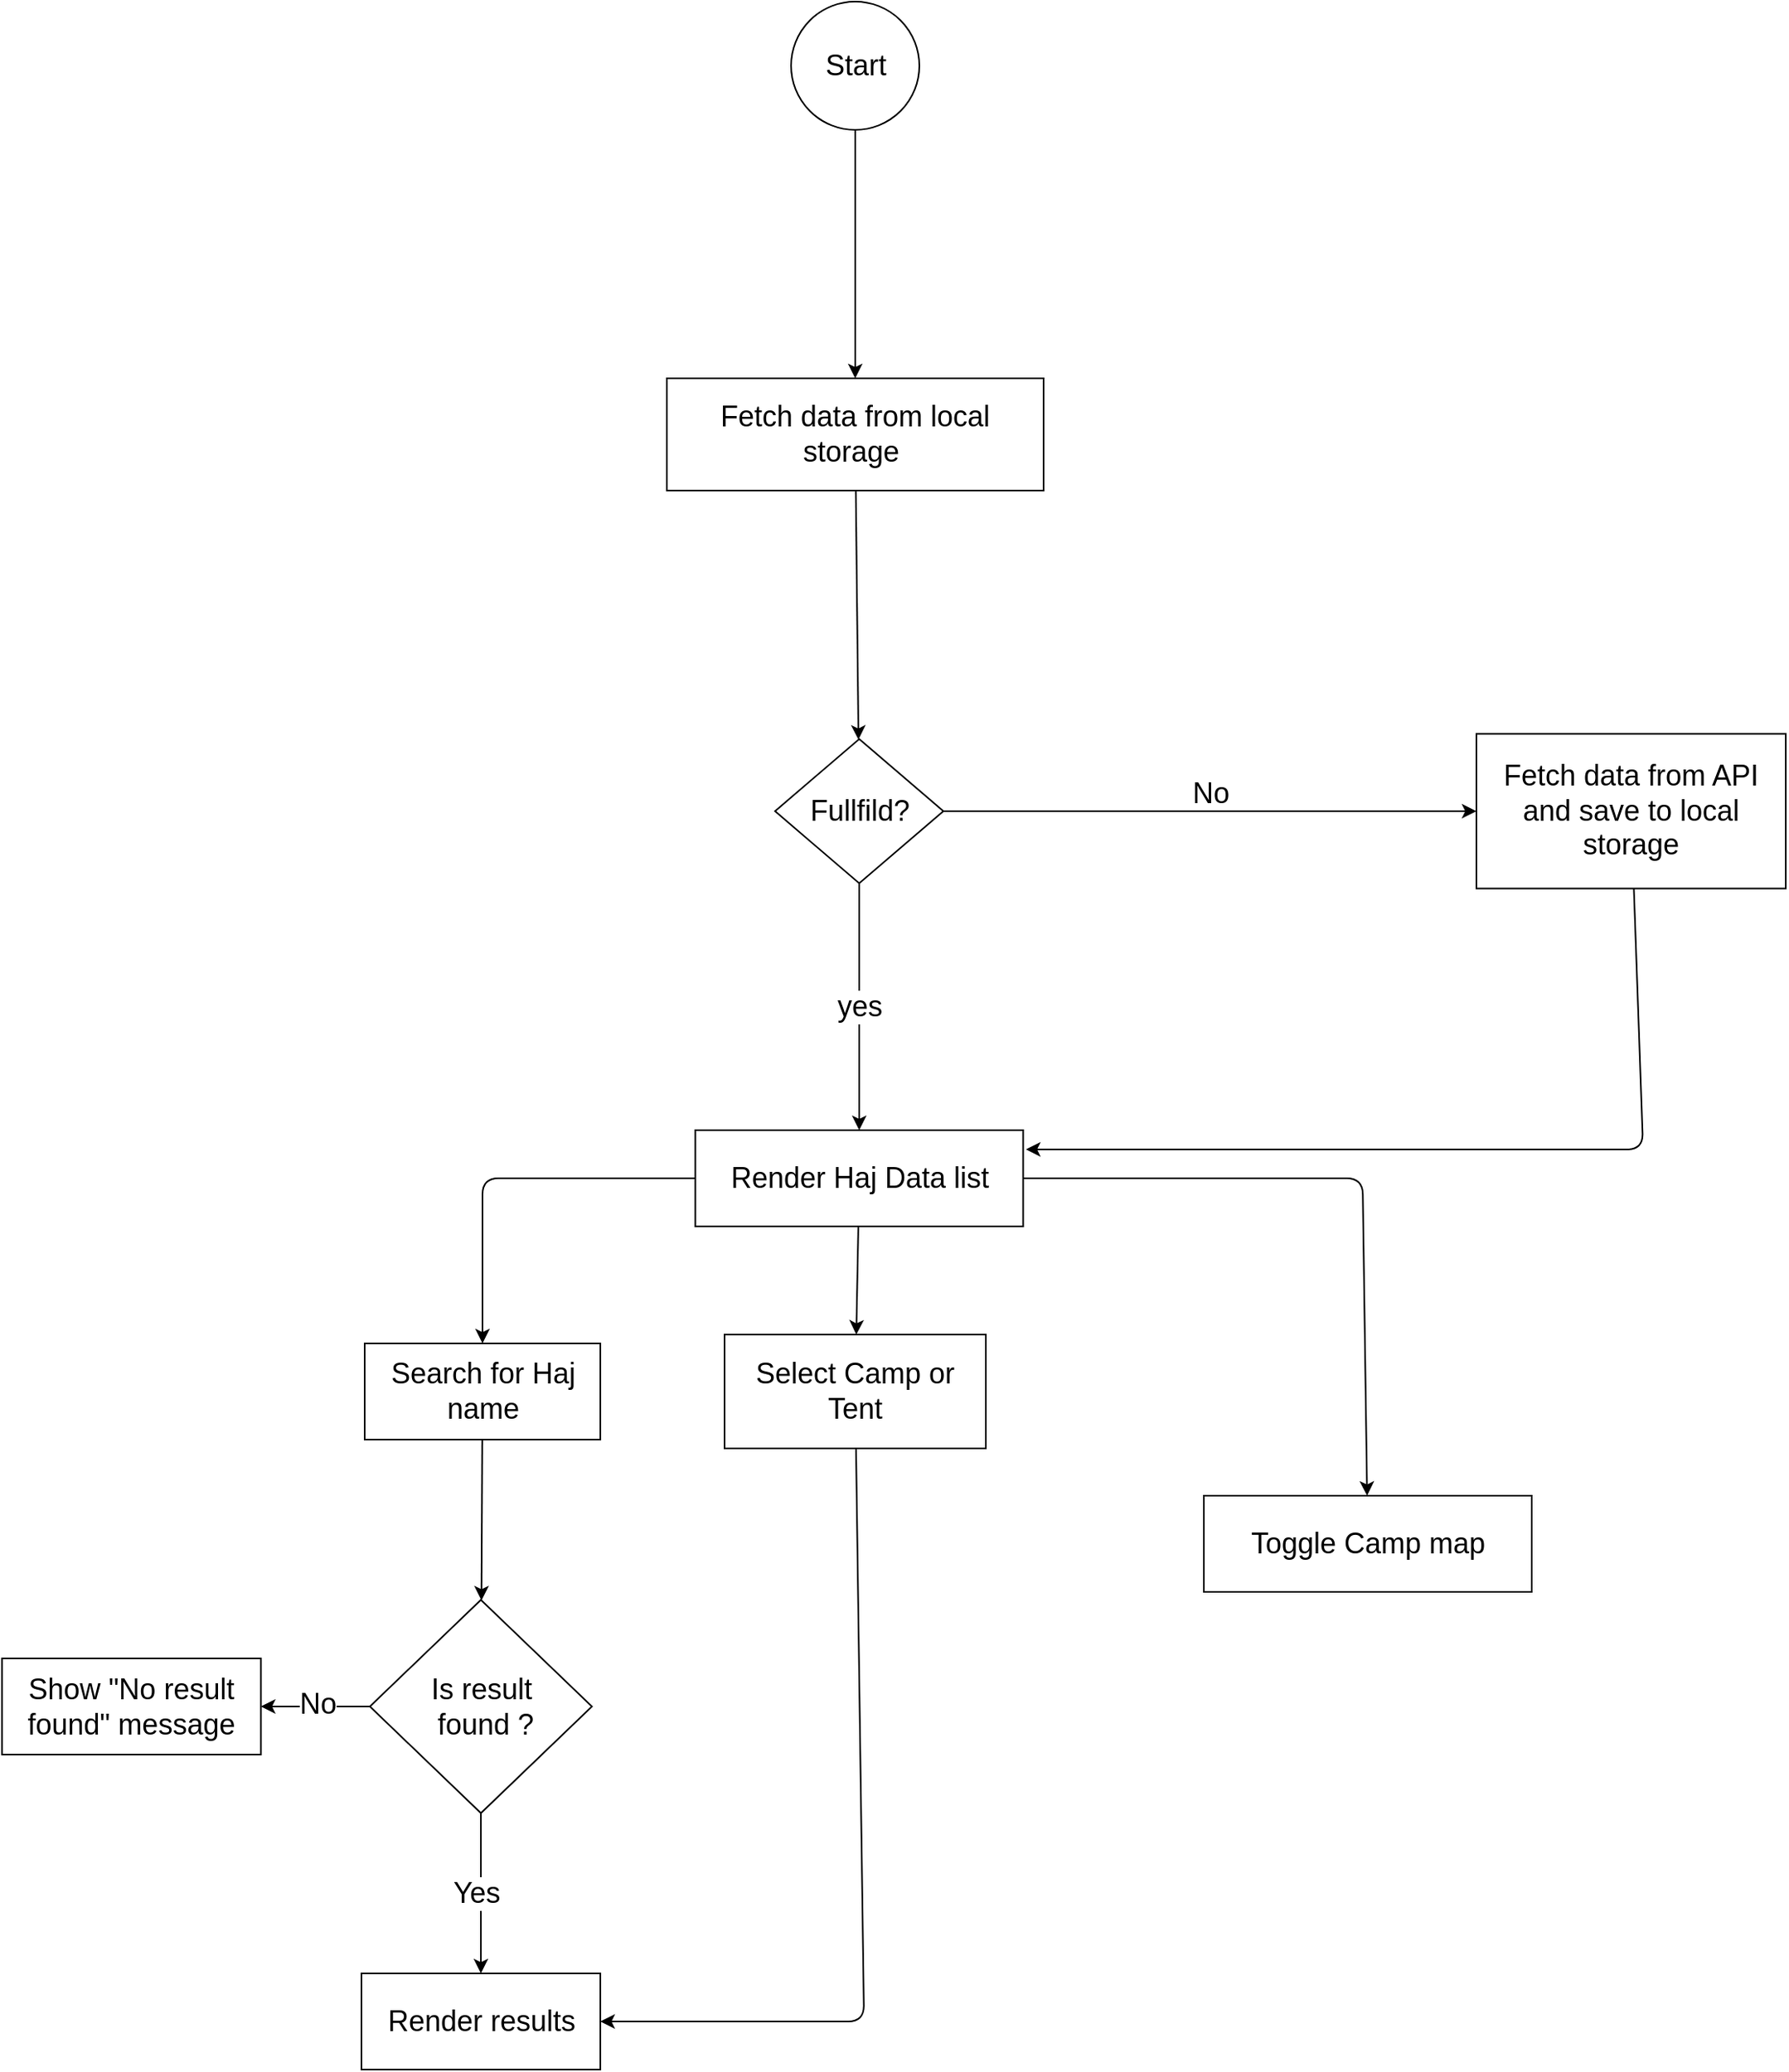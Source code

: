 <mxfile>
    <diagram id="0Zedh9snJpOaYxpAz9O6" name="Page-1">
        <mxGraphModel dx="1575" dy="959" grid="0" gridSize="10" guides="1" tooltips="1" connect="1" arrows="1" fold="1" page="0" pageScale="1" pageWidth="850" pageHeight="1100" math="0" shadow="0">
            <root>
                <mxCell id="0"/>
                <mxCell id="1" parent="0"/>
                <mxCell id="4" value="" style="edgeStyle=none;html=1;" parent="1" source="2" target="8" edge="1">
                    <mxGeometry relative="1" as="geometry">
                        <mxPoint x="385" y="130" as="targetPoint"/>
                    </mxGeometry>
                </mxCell>
                <mxCell id="2" value="&lt;font style=&quot;font-size: 18px;&quot;&gt;Start&lt;/font&gt;" style="ellipse;whiteSpace=wrap;html=1;aspect=fixed;" parent="1" vertex="1">
                    <mxGeometry x="382.5" y="-129" width="80" height="80" as="geometry"/>
                </mxCell>
                <mxCell id="11" value="" style="edgeStyle=none;html=1;fontSize=18;" parent="1" source="6" target="10" edge="1">
                    <mxGeometry relative="1" as="geometry"/>
                </mxCell>
                <mxCell id="13" value="yes" style="edgeLabel;html=1;align=center;verticalAlign=middle;resizable=0;points=[];fontSize=18;" parent="11" vertex="1" connectable="0">
                    <mxGeometry x="0.382" y="-1" relative="1" as="geometry">
                        <mxPoint x="1" y="-30" as="offset"/>
                    </mxGeometry>
                </mxCell>
                <mxCell id="16" value="" style="edgeStyle=none;html=1;fontSize=18;" parent="1" source="6" target="15" edge="1">
                    <mxGeometry relative="1" as="geometry"/>
                </mxCell>
                <mxCell id="6" value="Fullfild?" style="rhombus;whiteSpace=wrap;html=1;fontSize=18;" parent="1" vertex="1">
                    <mxGeometry x="372.5" y="331" width="105" height="90" as="geometry"/>
                </mxCell>
                <mxCell id="9" value="" style="edgeStyle=none;html=1;fontSize=18;" parent="1" source="8" target="6" edge="1">
                    <mxGeometry relative="1" as="geometry"/>
                </mxCell>
                <mxCell id="8" value="Fetch data from local storage&amp;nbsp;" style="rounded=0;whiteSpace=wrap;html=1;fontSize=18;" parent="1" vertex="1">
                    <mxGeometry x="305" y="106" width="235" height="70" as="geometry"/>
                </mxCell>
                <mxCell id="36" value="" style="edgeStyle=none;html=1;fontSize=18;" parent="1" source="10" target="35" edge="1">
                    <mxGeometry relative="1" as="geometry"/>
                </mxCell>
                <mxCell id="61" value="" style="edgeStyle=none;html=1;" edge="1" parent="1" source="10" target="60">
                    <mxGeometry relative="1" as="geometry">
                        <Array as="points">
                            <mxPoint x="739" y="605"/>
                        </Array>
                    </mxGeometry>
                </mxCell>
                <mxCell id="63" style="edgeStyle=none;html=1;entryX=0.5;entryY=0;entryDx=0;entryDy=0;" edge="1" parent="1" source="10" target="32">
                    <mxGeometry relative="1" as="geometry">
                        <Array as="points">
                            <mxPoint x="190" y="605"/>
                        </Array>
                    </mxGeometry>
                </mxCell>
                <mxCell id="10" value="Render Haj Data list" style="whiteSpace=wrap;html=1;fontSize=18;" parent="1" vertex="1">
                    <mxGeometry x="322.75" y="575" width="204.5" height="60" as="geometry"/>
                </mxCell>
                <mxCell id="29" style="edgeStyle=none;html=1;fontSize=18;" parent="1" source="15" edge="1">
                    <mxGeometry relative="1" as="geometry">
                        <mxPoint x="529" y="587" as="targetPoint"/>
                        <Array as="points">
                            <mxPoint x="914" y="587"/>
                        </Array>
                    </mxGeometry>
                </mxCell>
                <mxCell id="15" value="Fetch data from API and save to local storage" style="whiteSpace=wrap;html=1;fontSize=18;" parent="1" vertex="1">
                    <mxGeometry x="810" y="327.75" width="193" height="96.5" as="geometry"/>
                </mxCell>
                <mxCell id="17" value="No" style="text;html=1;align=center;verticalAlign=middle;resizable=0;points=[];autosize=1;strokeColor=none;fillColor=none;fontSize=18;" parent="1" vertex="1">
                    <mxGeometry x="619" y="345" width="50" height="40" as="geometry"/>
                </mxCell>
                <mxCell id="38" value="" style="edgeStyle=none;html=1;fontSize=18;" parent="1" source="32" target="37" edge="1">
                    <mxGeometry relative="1" as="geometry"/>
                </mxCell>
                <mxCell id="32" value="Search for Haj name" style="whiteSpace=wrap;html=1;fontSize=18;" parent="1" vertex="1">
                    <mxGeometry x="116.5" y="708" width="147" height="60" as="geometry"/>
                </mxCell>
                <mxCell id="46" style="edgeStyle=none;html=1;entryX=1;entryY=0.5;entryDx=0;entryDy=0;fontSize=18;" parent="1" source="35" target="40" edge="1">
                    <mxGeometry relative="1" as="geometry">
                        <Array as="points">
                            <mxPoint x="428" y="1131"/>
                        </Array>
                    </mxGeometry>
                </mxCell>
                <mxCell id="35" value="Select Camp or Tent" style="whiteSpace=wrap;html=1;fontSize=18;" parent="1" vertex="1">
                    <mxGeometry x="341" y="702.5" width="163" height="71" as="geometry"/>
                </mxCell>
                <mxCell id="41" value="" style="edgeStyle=none;html=1;fontSize=18;" parent="1" source="37" target="40" edge="1">
                    <mxGeometry relative="1" as="geometry"/>
                </mxCell>
                <mxCell id="42" value="Yes" style="edgeLabel;html=1;align=center;verticalAlign=middle;resizable=0;points=[];fontSize=18;" parent="41" vertex="1" connectable="0">
                    <mxGeometry x="0.421" y="-3" relative="1" as="geometry">
                        <mxPoint y="-21" as="offset"/>
                    </mxGeometry>
                </mxCell>
                <mxCell id="44" value="" style="edgeStyle=none;html=1;fontSize=18;" parent="1" source="37" target="43" edge="1">
                    <mxGeometry relative="1" as="geometry"/>
                </mxCell>
                <mxCell id="45" value="No" style="edgeLabel;html=1;align=center;verticalAlign=middle;resizable=0;points=[];fontSize=18;" parent="44" vertex="1" connectable="0">
                    <mxGeometry x="-0.474" y="-2" relative="1" as="geometry">
                        <mxPoint x="-15" as="offset"/>
                    </mxGeometry>
                </mxCell>
                <mxCell id="37" value="Is result&lt;br&gt;&amp;nbsp;found ?" style="rhombus;whiteSpace=wrap;html=1;fontSize=18;" parent="1" vertex="1">
                    <mxGeometry x="119.75" y="868" width="138.5" height="133" as="geometry"/>
                </mxCell>
                <mxCell id="40" value="Render results" style="whiteSpace=wrap;html=1;fontSize=18;" parent="1" vertex="1">
                    <mxGeometry x="114.5" y="1101" width="149" height="60" as="geometry"/>
                </mxCell>
                <mxCell id="43" value="Show &quot;No result found&quot; message" style="whiteSpace=wrap;html=1;fontSize=18;" parent="1" vertex="1">
                    <mxGeometry x="-109.75" y="904.5" width="161.5" height="60" as="geometry"/>
                </mxCell>
                <mxCell id="60" value="Toggle Camp map" style="whiteSpace=wrap;html=1;fontSize=18;" vertex="1" parent="1">
                    <mxGeometry x="640" y="803" width="204.5" height="60" as="geometry"/>
                </mxCell>
            </root>
        </mxGraphModel>
    </diagram>
</mxfile>